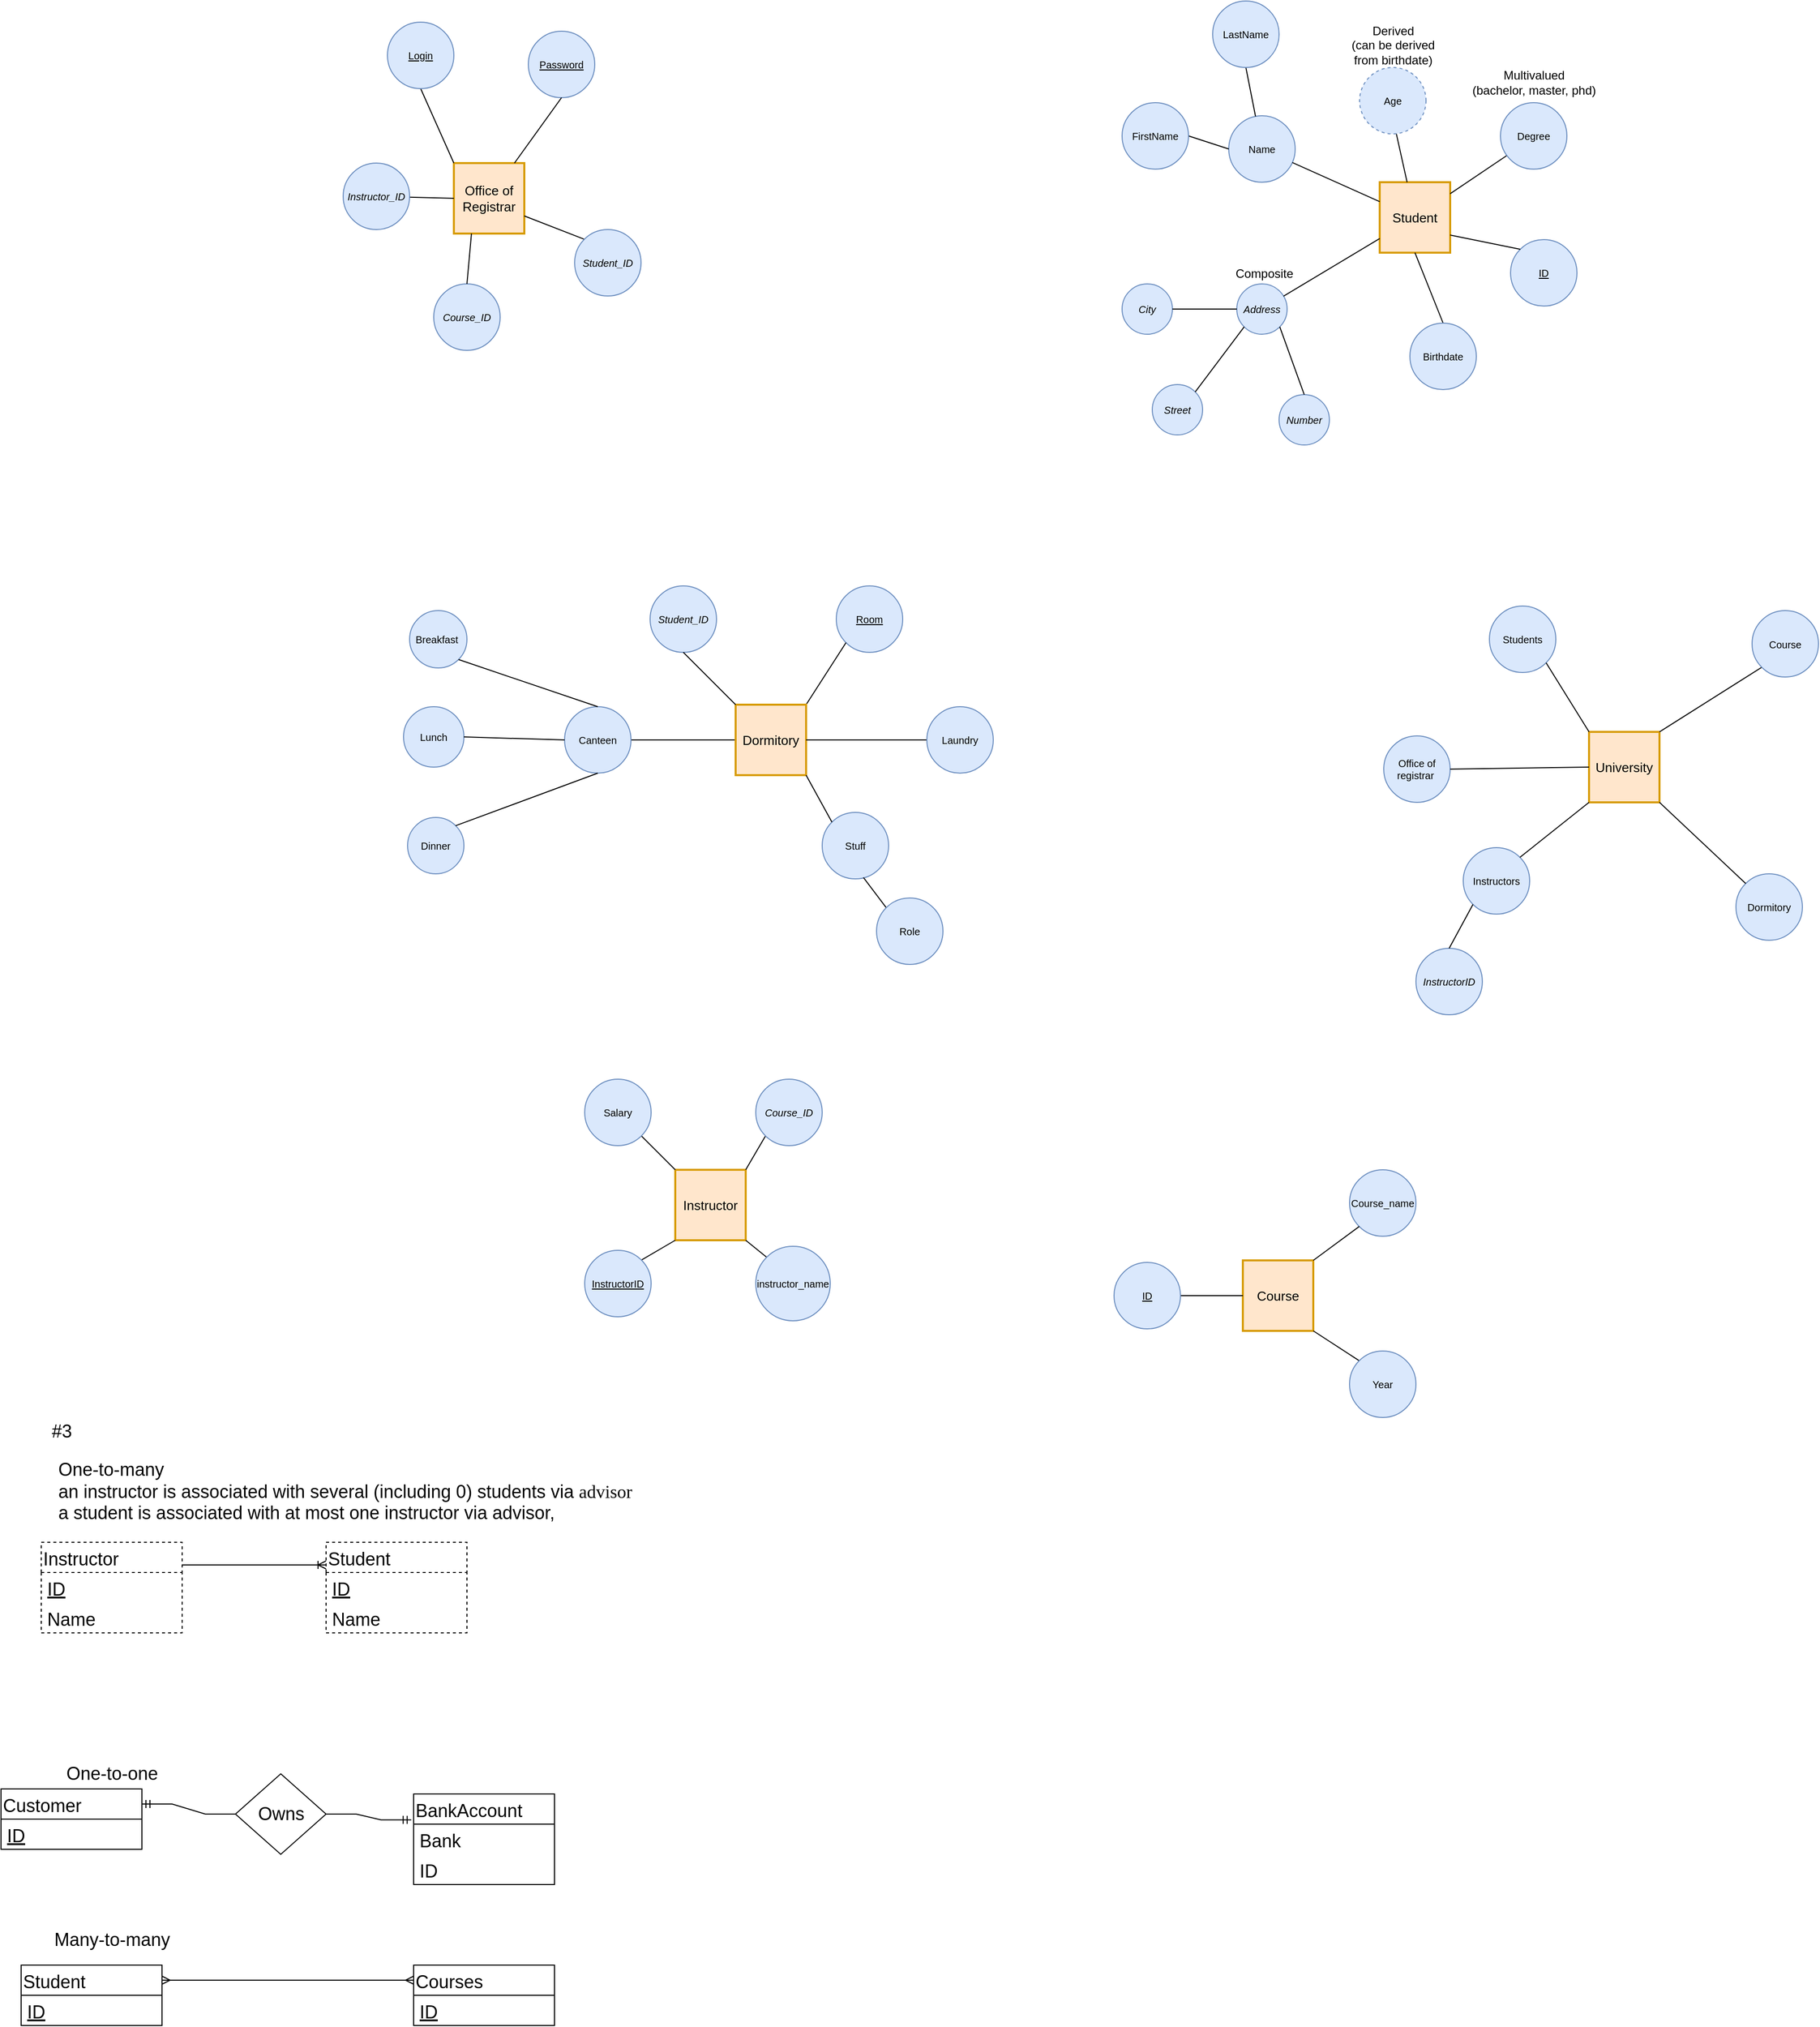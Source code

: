 <mxfile version="15.4.3" type="github" pages="2"><diagram id="fc1f3b67-3c9b-b1b3-7705-706421d27264" name="ERD Habit Tracker app"><mxGraphModel dx="3592" dy="1120" grid="1" gridSize="10" guides="1" tooltips="1" connect="1" arrows="1" fold="1" page="1" pageScale="1" pageWidth="850" pageHeight="1100" math="0" shadow="0"><root><mxCell id="0"/><mxCell id="1" parent="0"/><mxCell id="4cd4486c729dc68b-1" value="Student" style="strokeWidth=2;whiteSpace=wrap;html=1;align=center;fontSize=13;fontFamily=Helvetica;fontColor=#000000;strokeColor=#d79b00;fillColor=#ffe6cc;" parent="1" vertex="1"><mxGeometry x="250" y="209" width="70" height="70" as="geometry"/></mxCell><mxCell id="4a63a70a29bb4ada-2" value="Name" style="ellipse;whiteSpace=wrap;html=1;aspect=fixed;fontSize=10;fillColor=#dae8fc;strokeColor=#6c8ebf;" parent="1" vertex="1"><mxGeometry x="100" y="143" width="66" height="66" as="geometry"/></mxCell><mxCell id="4a63a70a29bb4ada-3" value="&lt;i&gt;Address&lt;/i&gt;" style="ellipse;whiteSpace=wrap;html=1;aspect=fixed;fontSize=10;fillColor=#dae8fc;strokeColor=#6c8ebf;" parent="1" vertex="1"><mxGeometry x="108" y="310" width="50" height="50" as="geometry"/></mxCell><mxCell id="4a63a70a29bb4ada-54" style="edgeStyle=none;rounded=0;html=1;endArrow=none;endFill=0;jettySize=auto;orthogonalLoop=1;fontSize=12;" parent="1" source="4a63a70a29bb4ada-2" target="4cd4486c729dc68b-1" edge="1"><mxGeometry relative="1" as="geometry"/></mxCell><mxCell id="4a63a70a29bb4ada-55" style="edgeStyle=none;rounded=0;html=1;endArrow=none;endFill=0;jettySize=auto;orthogonalLoop=1;fontSize=12;" parent="1" target="4cd4486c729dc68b-1" edge="1"><mxGeometry relative="1" as="geometry"><mxPoint x="266.388" y="160.312" as="sourcePoint"/></mxGeometry></mxCell><mxCell id="4a63a70a29bb4ada-56" style="edgeStyle=none;rounded=0;html=1;endArrow=none;endFill=0;jettySize=auto;orthogonalLoop=1;fontSize=12;" parent="1" source="4a63a70a29bb4ada-3" target="4cd4486c729dc68b-1" edge="1"><mxGeometry relative="1" as="geometry"><mxPoint x="110" y="260" as="sourcePoint"/></mxGeometry></mxCell><mxCell id="4a63a70a29bb4ada-11" style="rounded=0;html=1;startArrow=none;startFill=0;endArrow=none;endFill=0;jettySize=auto;orthogonalLoop=1;fontSize=10;" parent="1" target="4cd4486c729dc68b-1" edge="1"><mxGeometry relative="1" as="geometry"><mxPoint x="380" y="160" as="sourcePoint"/><Array as="points"><mxPoint x="380" y="180"/></Array></mxGeometry></mxCell><mxCell id="-zXp1ifFRLFpTmruQlDb-1" value="&lt;i&gt;Street&lt;/i&gt;" style="ellipse;whiteSpace=wrap;html=1;aspect=fixed;fontSize=10;fillColor=#dae8fc;strokeColor=#6c8ebf;" parent="1" vertex="1"><mxGeometry x="24" y="410" width="50" height="50" as="geometry"/></mxCell><mxCell id="-zXp1ifFRLFpTmruQlDb-3" value="&lt;i&gt;City&lt;/i&gt;" style="ellipse;whiteSpace=wrap;html=1;aspect=fixed;fontSize=10;fillColor=#dae8fc;strokeColor=#6c8ebf;" parent="1" vertex="1"><mxGeometry x="-6" y="310" width="50" height="50" as="geometry"/></mxCell><mxCell id="-zXp1ifFRLFpTmruQlDb-8" value="&lt;i&gt;Number&lt;/i&gt;" style="ellipse;whiteSpace=wrap;html=1;aspect=fixed;fontSize=10;fillColor=#dae8fc;strokeColor=#6c8ebf;" parent="1" vertex="1"><mxGeometry x="150" y="420" width="50" height="50" as="geometry"/></mxCell><mxCell id="-zXp1ifFRLFpTmruQlDb-10" value="Age" style="ellipse;whiteSpace=wrap;html=1;aspect=fixed;fontSize=10;fillColor=#dae8fc;strokeColor=#6c8ebf;dashed=1;" parent="1" vertex="1"><mxGeometry x="230" y="95" width="66" height="66" as="geometry"/></mxCell><mxCell id="-zXp1ifFRLFpTmruQlDb-11" value="Degree" style="ellipse;whiteSpace=wrap;html=1;aspect=fixed;fontSize=10;fillColor=#dae8fc;strokeColor=#6c8ebf;" parent="1" vertex="1"><mxGeometry x="370" y="130" width="66" height="66" as="geometry"/></mxCell><mxCell id="-zXp1ifFRLFpTmruQlDb-16" style="rounded=0;html=1;startArrow=none;startFill=0;endArrow=none;endFill=0;jettySize=auto;orthogonalLoop=1;fontSize=10;entryX=0.5;entryY=1;entryDx=0;entryDy=0;exitX=0.5;exitY=0;exitDx=0;exitDy=0;" parent="1" source="-zXp1ifFRLFpTmruQlDb-14" target="4cd4486c729dc68b-1" edge="1"><mxGeometry relative="1" as="geometry"><mxPoint x="390" y="290" as="sourcePoint"/><mxPoint x="330" y="230.421" as="targetPoint"/><Array as="points"/></mxGeometry></mxCell><mxCell id="-zXp1ifFRLFpTmruQlDb-14" value="Birthdate" style="ellipse;whiteSpace=wrap;html=1;aspect=fixed;fontSize=10;fillColor=#dae8fc;strokeColor=#6c8ebf;" parent="1" vertex="1"><mxGeometry x="280" y="349" width="66" height="66" as="geometry"/></mxCell><mxCell id="-zXp1ifFRLFpTmruQlDb-17" value="Composite" style="text;html=1;resizable=0;autosize=1;align=center;verticalAlign=middle;points=[];fillColor=none;strokeColor=none;rounded=0;" parent="1" vertex="1"><mxGeometry x="100" y="290" width="70" height="20" as="geometry"/></mxCell><mxCell id="-zXp1ifFRLFpTmruQlDb-18" value="Multivalued&lt;br&gt;&lt;div&gt;(bachelor, master, phd)&lt;/div&gt;" style="text;html=1;resizable=0;autosize=1;align=center;verticalAlign=middle;points=[];fillColor=none;strokeColor=none;rounded=0;" parent="1" vertex="1"><mxGeometry x="333" y="95" width="140" height="30" as="geometry"/></mxCell><mxCell id="-zXp1ifFRLFpTmruQlDb-19" value="Derived&lt;br&gt;(can be derived &lt;br&gt;from birthdate)&lt;br&gt;&amp;nbsp;&lt;br&gt;" style="text;html=1;resizable=0;autosize=1;align=center;verticalAlign=middle;points=[];fillColor=none;strokeColor=none;rounded=0;" parent="1" vertex="1"><mxGeometry x="213" y="50" width="100" height="60" as="geometry"/></mxCell><mxCell id="-zXp1ifFRLFpTmruQlDb-22" style="edgeStyle=none;rounded=0;html=1;endArrow=none;endFill=0;jettySize=auto;orthogonalLoop=1;fontSize=12;exitX=1;exitY=0.5;exitDx=0;exitDy=0;entryX=0;entryY=0.5;entryDx=0;entryDy=0;" parent="1" source="-zXp1ifFRLFpTmruQlDb-3" target="4a63a70a29bb4ada-3" edge="1"><mxGeometry relative="1" as="geometry"><mxPoint x="188.538" y="292.576" as="sourcePoint"/><mxPoint x="260" y="266.654" as="targetPoint"/></mxGeometry></mxCell><mxCell id="-zXp1ifFRLFpTmruQlDb-23" style="edgeStyle=none;rounded=0;html=1;endArrow=none;endFill=0;jettySize=auto;orthogonalLoop=1;fontSize=12;exitX=1;exitY=0;exitDx=0;exitDy=0;entryX=0;entryY=1;entryDx=0;entryDy=0;" parent="1" source="-zXp1ifFRLFpTmruQlDb-1" target="4a63a70a29bb4ada-3" edge="1"><mxGeometry relative="1" as="geometry"><mxPoint x="120" y="340" as="sourcePoint"/><mxPoint x="191.462" y="314.078" as="targetPoint"/></mxGeometry></mxCell><mxCell id="-zXp1ifFRLFpTmruQlDb-24" style="edgeStyle=none;rounded=0;html=1;endArrow=none;endFill=0;jettySize=auto;orthogonalLoop=1;fontSize=12;exitX=1;exitY=1;exitDx=0;exitDy=0;entryX=0.5;entryY=0;entryDx=0;entryDy=0;" parent="1" source="4a63a70a29bb4ada-3" target="-zXp1ifFRLFpTmruQlDb-8" edge="1"><mxGeometry relative="1" as="geometry"><mxPoint x="190" y="330" as="sourcePoint"/><mxPoint x="261.462" y="304.078" as="targetPoint"/></mxGeometry></mxCell><mxCell id="-zXp1ifFRLFpTmruQlDb-26" value="&lt;u&gt;ID&lt;/u&gt;" style="ellipse;whiteSpace=wrap;html=1;aspect=fixed;fontSize=10;fillColor=#dae8fc;strokeColor=#6c8ebf;" parent="1" vertex="1"><mxGeometry x="380" y="266" width="66" height="66" as="geometry"/></mxCell><mxCell id="-zXp1ifFRLFpTmruQlDb-27" style="rounded=0;html=1;startArrow=none;startFill=0;endArrow=none;endFill=0;jettySize=auto;orthogonalLoop=1;fontSize=10;entryX=0;entryY=0;entryDx=0;entryDy=0;exitX=1;exitY=0.75;exitDx=0;exitDy=0;" parent="1" source="4cd4486c729dc68b-1" target="-zXp1ifFRLFpTmruQlDb-26" edge="1"><mxGeometry relative="1" as="geometry"><mxPoint x="380" y="280" as="sourcePoint"/><mxPoint x="320" y="340.421" as="targetPoint"/><Array as="points"/></mxGeometry></mxCell><mxCell id="-zXp1ifFRLFpTmruQlDb-28" value="University" style="strokeWidth=2;whiteSpace=wrap;html=1;align=center;fontSize=13;fontFamily=Helvetica;fontColor=#000000;strokeColor=#d79b00;fillColor=#ffe6cc;" parent="1" vertex="1"><mxGeometry x="458" y="755" width="70" height="70" as="geometry"/></mxCell><mxCell id="-zXp1ifFRLFpTmruQlDb-35" style="rounded=0;html=1;startArrow=none;startFill=0;endArrow=none;endFill=0;jettySize=auto;orthogonalLoop=1;fontSize=10;exitX=0;exitY=1;exitDx=0;exitDy=0;entryX=1;entryY=0;entryDx=0;entryDy=0;" parent="1" source="-zXp1ifFRLFpTmruQlDb-36" target="-zXp1ifFRLFpTmruQlDb-28" edge="1"><mxGeometry relative="1" as="geometry"><mxPoint x="603" y="560" as="sourcePoint"/><Array as="points"/><mxPoint x="623" y="620" as="targetPoint"/></mxGeometry></mxCell><mxCell id="-zXp1ifFRLFpTmruQlDb-36" value="Course" style="ellipse;whiteSpace=wrap;html=1;aspect=fixed;fontSize=10;fillColor=#dae8fc;strokeColor=#6c8ebf;" parent="1" vertex="1"><mxGeometry x="620" y="634.5" width="66" height="66" as="geometry"/></mxCell><mxCell id="-zXp1ifFRLFpTmruQlDb-37" value="Students" style="ellipse;whiteSpace=wrap;html=1;aspect=fixed;fontSize=10;fillColor=#dae8fc;strokeColor=#6c8ebf;" parent="1" vertex="1"><mxGeometry x="359" y="630" width="66" height="66" as="geometry"/></mxCell><mxCell id="-zXp1ifFRLFpTmruQlDb-38" style="rounded=0;html=1;startArrow=none;startFill=0;endArrow=none;endFill=0;jettySize=auto;orthogonalLoop=1;fontSize=10;entryX=0;entryY=0;entryDx=0;entryDy=0;exitX=1;exitY=1;exitDx=0;exitDy=0;" parent="1" source="-zXp1ifFRLFpTmruQlDb-37" target="-zXp1ifFRLFpTmruQlDb-28" edge="1"><mxGeometry relative="1" as="geometry"><mxPoint x="660" y="620" as="sourcePoint"/><Array as="points"/><mxPoint x="483" y="580" as="targetPoint"/></mxGeometry></mxCell><mxCell id="-zXp1ifFRLFpTmruQlDb-43" value="Instructors" style="ellipse;whiteSpace=wrap;html=1;aspect=fixed;fontSize=10;fillColor=#dae8fc;strokeColor=#6c8ebf;" parent="1" vertex="1"><mxGeometry x="333" y="870" width="66" height="66" as="geometry"/></mxCell><mxCell id="-zXp1ifFRLFpTmruQlDb-44" style="rounded=0;html=1;startArrow=none;startFill=0;endArrow=none;endFill=0;jettySize=auto;orthogonalLoop=1;fontSize=10;entryX=0;entryY=1;entryDx=0;entryDy=0;exitX=1;exitY=0;exitDx=0;exitDy=0;" parent="1" source="-zXp1ifFRLFpTmruQlDb-43" target="-zXp1ifFRLFpTmruQlDb-28" edge="1"><mxGeometry relative="1" as="geometry"><mxPoint x="410" y="630" as="sourcePoint"/><Array as="points"/><mxPoint x="459.665" y="636.335" as="targetPoint"/></mxGeometry></mxCell><mxCell id="-zXp1ifFRLFpTmruQlDb-47" style="rounded=0;html=1;startArrow=none;startFill=0;endArrow=none;endFill=0;jettySize=auto;orthogonalLoop=1;fontSize=10;entryX=0;entryY=0.5;entryDx=0;entryDy=0;exitX=1;exitY=0.5;exitDx=0;exitDy=0;" parent="1" source="-zXp1ifFRLFpTmruQlDb-50" target="4a63a70a29bb4ada-2" edge="1"><mxGeometry relative="1" as="geometry"><mxPoint x="50" y="130" as="sourcePoint"/><Array as="points"/><mxPoint x="110.655" y="168.679" as="targetPoint"/></mxGeometry></mxCell><mxCell id="-zXp1ifFRLFpTmruQlDb-48" style="rounded=0;html=1;startArrow=none;startFill=0;endArrow=none;endFill=0;jettySize=auto;orthogonalLoop=1;fontSize=10;exitX=0.5;exitY=1;exitDx=0;exitDy=0;" parent="1" source="-zXp1ifFRLFpTmruQlDb-49" target="4a63a70a29bb4ada-2" edge="1"><mxGeometry relative="1" as="geometry"><mxPoint x="140" y="90" as="sourcePoint"/><Array as="points"/><mxPoint x="210.655" y="138.679" as="targetPoint"/></mxGeometry></mxCell><mxCell id="-zXp1ifFRLFpTmruQlDb-49" value="LastName" style="ellipse;whiteSpace=wrap;html=1;aspect=fixed;fontSize=10;fillColor=#dae8fc;strokeColor=#6c8ebf;" parent="1" vertex="1"><mxGeometry x="84" y="29" width="66" height="66" as="geometry"/></mxCell><mxCell id="-zXp1ifFRLFpTmruQlDb-50" value="FirstName" style="ellipse;whiteSpace=wrap;html=1;aspect=fixed;fontSize=10;fillColor=#dae8fc;strokeColor=#6c8ebf;" parent="1" vertex="1"><mxGeometry x="-6" y="130" width="66" height="66" as="geometry"/></mxCell><mxCell id="-zXp1ifFRLFpTmruQlDb-53" style="edgeStyle=none;rounded=0;orthogonalLoop=1;jettySize=auto;html=1;exitX=0;exitY=1;exitDx=0;exitDy=0;" parent="1" edge="1"><mxGeometry relative="1" as="geometry"><mxPoint x="589.665" y="836.335" as="sourcePoint"/><mxPoint x="589.665" y="836.335" as="targetPoint"/></mxGeometry></mxCell><mxCell id="-zXp1ifFRLFpTmruQlDb-54" value="Course" style="strokeWidth=2;whiteSpace=wrap;html=1;align=center;fontSize=13;fontFamily=Helvetica;fontColor=#000000;strokeColor=#d79b00;fillColor=#ffe6cc;" parent="1" vertex="1"><mxGeometry x="114" y="1280" width="70" height="70" as="geometry"/></mxCell><mxCell id="-zXp1ifFRLFpTmruQlDb-55" style="edgeStyle=none;rounded=0;html=1;endArrow=none;endFill=0;jettySize=auto;orthogonalLoop=1;fontSize=12;entryX=0;entryY=0.5;entryDx=0;entryDy=0;" parent="1" source="-zXp1ifFRLFpTmruQlDb-56" target="-zXp1ifFRLFpTmruQlDb-54" edge="1"><mxGeometry relative="1" as="geometry"><mxPoint x="110.388" y="922.982" as="sourcePoint"/><mxPoint x="124" y="972.67" as="targetPoint"/><Array as="points"/></mxGeometry></mxCell><mxCell id="-zXp1ifFRLFpTmruQlDb-56" value="&lt;u&gt;ID&lt;/u&gt;" style="ellipse;whiteSpace=wrap;html=1;aspect=fixed;fontSize=10;fillColor=#dae8fc;strokeColor=#6c8ebf;" parent="1" vertex="1"><mxGeometry x="-14" y="1282" width="66" height="66" as="geometry"/></mxCell><mxCell id="-zXp1ifFRLFpTmruQlDb-58" value="Course_name" style="ellipse;whiteSpace=wrap;html=1;aspect=fixed;fontSize=10;fillColor=#dae8fc;strokeColor=#6c8ebf;" parent="1" vertex="1"><mxGeometry x="220" y="1190" width="66" height="66" as="geometry"/></mxCell><mxCell id="-zXp1ifFRLFpTmruQlDb-59" style="rounded=0;html=1;startArrow=none;startFill=0;endArrow=none;endFill=0;jettySize=auto;orthogonalLoop=1;fontSize=10;entryX=1;entryY=0;entryDx=0;entryDy=0;exitX=0;exitY=1;exitDx=0;exitDy=0;" parent="1" source="-zXp1ifFRLFpTmruQlDb-58" target="-zXp1ifFRLFpTmruQlDb-54" edge="1"><mxGeometry relative="1" as="geometry"><mxPoint x="183.665" y="936.005" as="sourcePoint"/><Array as="points"/><mxPoint x="38" y="936.67" as="targetPoint"/></mxGeometry></mxCell><mxCell id="-zXp1ifFRLFpTmruQlDb-72" style="edgeStyle=none;rounded=0;html=1;endArrow=none;endFill=0;jettySize=auto;orthogonalLoop=1;fontSize=12;entryX=0;entryY=0.5;entryDx=0;entryDy=0;exitX=1;exitY=0.5;exitDx=0;exitDy=0;" parent="1" source="-zXp1ifFRLFpTmruQlDb-76" target="-zXp1ifFRLFpTmruQlDb-75" edge="1"><mxGeometry relative="1" as="geometry"><mxPoint x="-200" y="760" as="sourcePoint"/><mxPoint x="-154" y="767" as="targetPoint"/><Array as="points"/></mxGeometry></mxCell><mxCell id="-zXp1ifFRLFpTmruQlDb-73" value="&lt;u&gt;Room&lt;/u&gt;" style="ellipse;whiteSpace=wrap;html=1;aspect=fixed;fontSize=10;fillColor=#dae8fc;strokeColor=#6c8ebf;" parent="1" vertex="1"><mxGeometry x="-290" y="610" width="66" height="66" as="geometry"/></mxCell><mxCell id="-zXp1ifFRLFpTmruQlDb-74" style="rounded=0;html=1;startArrow=none;startFill=0;endArrow=none;endFill=0;jettySize=auto;orthogonalLoop=1;fontSize=10;entryX=1;entryY=0;entryDx=0;entryDy=0;exitX=0;exitY=1;exitDx=0;exitDy=0;" parent="1" source="-zXp1ifFRLFpTmruQlDb-73" target="-zXp1ifFRLFpTmruQlDb-75" edge="1"><mxGeometry relative="1" as="geometry"><mxPoint x="-214" y="633" as="sourcePoint"/><Array as="points"/><mxPoint x="-84" y="732" as="targetPoint"/></mxGeometry></mxCell><mxCell id="-zXp1ifFRLFpTmruQlDb-75" value="Dormitory" style="strokeWidth=2;whiteSpace=wrap;html=1;align=center;fontSize=13;fontFamily=Helvetica;fontColor=#000000;strokeColor=#d79b00;fillColor=#ffe6cc;" parent="1" vertex="1"><mxGeometry x="-390" y="728" width="70" height="70" as="geometry"/></mxCell><mxCell id="-zXp1ifFRLFpTmruQlDb-76" value="Canteen" style="ellipse;whiteSpace=wrap;html=1;aspect=fixed;fontSize=10;fillColor=#dae8fc;strokeColor=#6c8ebf;" parent="1" vertex="1"><mxGeometry x="-560" y="730" width="66" height="66" as="geometry"/></mxCell><mxCell id="-zXp1ifFRLFpTmruQlDb-77" value="Breakfast&amp;nbsp;" style="ellipse;whiteSpace=wrap;html=1;aspect=fixed;fontSize=10;fillColor=#dae8fc;strokeColor=#6c8ebf;" parent="1" vertex="1"><mxGeometry x="-714" y="634.5" width="57" height="57" as="geometry"/></mxCell><mxCell id="-zXp1ifFRLFpTmruQlDb-78" value="Lunch" style="ellipse;whiteSpace=wrap;html=1;aspect=fixed;fontSize=10;fillColor=#dae8fc;strokeColor=#6c8ebf;" parent="1" vertex="1"><mxGeometry x="-720" y="730" width="60" height="60" as="geometry"/></mxCell><mxCell id="-zXp1ifFRLFpTmruQlDb-79" value="Dinner" style="ellipse;whiteSpace=wrap;html=1;aspect=fixed;fontSize=10;fillColor=#dae8fc;strokeColor=#6c8ebf;" parent="1" vertex="1"><mxGeometry x="-716" y="840" width="56" height="56" as="geometry"/></mxCell><mxCell id="-zXp1ifFRLFpTmruQlDb-80" style="edgeStyle=none;rounded=0;html=1;endArrow=none;endFill=0;jettySize=auto;orthogonalLoop=1;fontSize=12;entryX=0.5;entryY=0;entryDx=0;entryDy=0;exitX=1;exitY=1;exitDx=0;exitDy=0;" parent="1" source="-zXp1ifFRLFpTmruQlDb-77" target="-zXp1ifFRLFpTmruQlDb-76" edge="1"><mxGeometry relative="1" as="geometry"><mxPoint x="-240" y="700" as="sourcePoint"/><mxPoint x="-186.0" y="700" as="targetPoint"/><Array as="points"/></mxGeometry></mxCell><mxCell id="-zXp1ifFRLFpTmruQlDb-81" style="edgeStyle=none;rounded=0;html=1;endArrow=none;endFill=0;jettySize=auto;orthogonalLoop=1;fontSize=12;entryX=0;entryY=0.5;entryDx=0;entryDy=0;exitX=1;exitY=0.5;exitDx=0;exitDy=0;" parent="1" source="-zXp1ifFRLFpTmruQlDb-78" target="-zXp1ifFRLFpTmruQlDb-76" edge="1"><mxGeometry relative="1" as="geometry"><mxPoint x="-290" y="740" as="sourcePoint"/><mxPoint x="-236.0" y="740" as="targetPoint"/><Array as="points"/></mxGeometry></mxCell><mxCell id="-zXp1ifFRLFpTmruQlDb-82" style="edgeStyle=none;rounded=0;html=1;endArrow=none;endFill=0;jettySize=auto;orthogonalLoop=1;fontSize=12;entryX=1;entryY=0;entryDx=0;entryDy=0;exitX=0.5;exitY=1;exitDx=0;exitDy=0;" parent="1" source="-zXp1ifFRLFpTmruQlDb-76" target="-zXp1ifFRLFpTmruQlDb-79" edge="1"><mxGeometry relative="1" as="geometry"><mxPoint x="-240" y="800" as="sourcePoint"/><mxPoint x="-186.0" y="800" as="targetPoint"/><Array as="points"/></mxGeometry></mxCell><mxCell id="-zXp1ifFRLFpTmruQlDb-83" value="Stuff" style="ellipse;whiteSpace=wrap;html=1;aspect=fixed;fontSize=10;fillColor=#dae8fc;strokeColor=#6c8ebf;" parent="1" vertex="1"><mxGeometry x="-304" y="835" width="66" height="66" as="geometry"/></mxCell><mxCell id="-zXp1ifFRLFpTmruQlDb-84" style="rounded=0;html=1;startArrow=none;startFill=0;endArrow=none;endFill=0;jettySize=auto;orthogonalLoop=1;fontSize=10;entryX=0;entryY=0;entryDx=0;entryDy=0;exitX=1;exitY=1;exitDx=0;exitDy=0;" parent="1" source="-zXp1ifFRLFpTmruQlDb-75" target="-zXp1ifFRLFpTmruQlDb-83" edge="1"><mxGeometry relative="1" as="geometry"><mxPoint x="-60" y="800" as="sourcePoint"/><Array as="points"/><mxPoint x="-83.665" y="829.665" as="targetPoint"/></mxGeometry></mxCell><mxCell id="-zXp1ifFRLFpTmruQlDb-85" style="rounded=0;html=1;startArrow=none;startFill=0;endArrow=none;endFill=0;jettySize=auto;orthogonalLoop=1;fontSize=10;entryX=1;entryY=1;entryDx=0;entryDy=0;exitX=0;exitY=0;exitDx=0;exitDy=0;" parent="1" source="-zXp1ifFRLFpTmruQlDb-88" target="-zXp1ifFRLFpTmruQlDb-54" edge="1"><mxGeometry relative="1" as="geometry"><mxPoint x="224" y="1039.67" as="sourcePoint"/><Array as="points"/><mxPoint x="200.335" y="1069.335" as="targetPoint"/></mxGeometry></mxCell><mxCell id="-zXp1ifFRLFpTmruQlDb-88" value="Year" style="ellipse;whiteSpace=wrap;html=1;aspect=fixed;fontSize=10;fillColor=#dae8fc;strokeColor=#6c8ebf;" parent="1" vertex="1"><mxGeometry x="220" y="1370" width="66" height="66" as="geometry"/></mxCell><mxCell id="-zXp1ifFRLFpTmruQlDb-89" value="Instructor" style="strokeWidth=2;whiteSpace=wrap;html=1;align=center;fontSize=13;fontFamily=Helvetica;fontColor=#000000;strokeColor=#d79b00;fillColor=#ffe6cc;" parent="1" vertex="1"><mxGeometry x="-450" y="1190" width="70" height="70" as="geometry"/></mxCell><mxCell id="-zXp1ifFRLFpTmruQlDb-90" style="edgeStyle=none;rounded=0;html=1;endArrow=none;endFill=0;jettySize=auto;orthogonalLoop=1;fontSize=12;entryX=0;entryY=0;entryDx=0;entryDy=0;" parent="1" source="-zXp1ifFRLFpTmruQlDb-104" target="-zXp1ifFRLFpTmruQlDb-89" edge="1"><mxGeometry relative="1" as="geometry"><mxPoint x="-488.013" y="1226.058" as="sourcePoint"/><mxPoint x="-420" y="1191" as="targetPoint"/><Array as="points"/></mxGeometry></mxCell><mxCell id="-zXp1ifFRLFpTmruQlDb-91" style="rounded=0;html=1;startArrow=none;startFill=0;endArrow=none;endFill=0;jettySize=auto;orthogonalLoop=1;fontSize=10;entryX=1;entryY=0;entryDx=0;entryDy=0;exitX=0;exitY=1;exitDx=0;exitDy=0;" parent="1" source="-zXp1ifFRLFpTmruQlDb-105" target="-zXp1ifFRLFpTmruQlDb-89" edge="1"><mxGeometry relative="1" as="geometry"><mxPoint x="-360.335" y="1154.335" as="sourcePoint"/><Array as="points"/><mxPoint x="-506" y="1155" as="targetPoint"/></mxGeometry></mxCell><mxCell id="-zXp1ifFRLFpTmruQlDb-92" style="rounded=0;html=1;startArrow=none;startFill=0;endArrow=none;endFill=0;jettySize=auto;orthogonalLoop=1;fontSize=10;exitX=0;exitY=0;exitDx=0;exitDy=0;entryX=1;entryY=1;entryDx=0;entryDy=0;" parent="1" source="-zXp1ifFRLFpTmruQlDb-95" target="-zXp1ifFRLFpTmruQlDb-89" edge="1"><mxGeometry relative="1" as="geometry"><mxPoint x="-320" y="1258" as="sourcePoint"/><Array as="points"/><mxPoint x="-380" y="1270" as="targetPoint"/></mxGeometry></mxCell><mxCell id="-zXp1ifFRLFpTmruQlDb-93" style="rounded=0;html=1;startArrow=none;startFill=0;endArrow=none;endFill=0;jettySize=auto;orthogonalLoop=1;fontSize=10;entryX=1;entryY=0;entryDx=0;entryDy=0;exitX=0;exitY=1;exitDx=0;exitDy=0;" parent="1" source="-zXp1ifFRLFpTmruQlDb-89" target="-zXp1ifFRLFpTmruQlDb-94" edge="1"><mxGeometry relative="1" as="geometry"><mxPoint x="-415" y="1258" as="sourcePoint"/><Array as="points"/><mxPoint x="-415" y="1318" as="targetPoint"/></mxGeometry></mxCell><mxCell id="-zXp1ifFRLFpTmruQlDb-94" value="&lt;u&gt;InstructorID&lt;/u&gt;" style="ellipse;whiteSpace=wrap;html=1;aspect=fixed;fontSize=10;fillColor=#dae8fc;strokeColor=#6c8ebf;" parent="1" vertex="1"><mxGeometry x="-540" y="1270" width="66" height="66" as="geometry"/></mxCell><mxCell id="-zXp1ifFRLFpTmruQlDb-95" value="instructor_name" style="ellipse;whiteSpace=wrap;html=1;aspect=fixed;fontSize=10;fillColor=#dae8fc;strokeColor=#6c8ebf;" parent="1" vertex="1"><mxGeometry x="-370" y="1266" width="74" height="74" as="geometry"/></mxCell><mxCell id="-zXp1ifFRLFpTmruQlDb-96" value="Dormitory" style="ellipse;whiteSpace=wrap;html=1;aspect=fixed;fontSize=10;fillColor=#dae8fc;strokeColor=#6c8ebf;" parent="1" vertex="1"><mxGeometry x="604" y="896" width="66" height="66" as="geometry"/></mxCell><mxCell id="-zXp1ifFRLFpTmruQlDb-97" style="rounded=0;html=1;startArrow=none;startFill=0;endArrow=none;endFill=0;jettySize=auto;orthogonalLoop=1;fontSize=10;exitX=1;exitY=1;exitDx=0;exitDy=0;entryX=0;entryY=0;entryDx=0;entryDy=0;" parent="1" source="-zXp1ifFRLFpTmruQlDb-28" target="-zXp1ifFRLFpTmruQlDb-96" edge="1"><mxGeometry relative="1" as="geometry"><mxPoint x="570" y="780" as="sourcePoint"/><Array as="points"/><mxPoint x="520.335" y="812.665" as="targetPoint"/></mxGeometry></mxCell><mxCell id="-zXp1ifFRLFpTmruQlDb-102" value="&lt;i&gt;InstructorID&lt;/i&gt;" style="ellipse;whiteSpace=wrap;html=1;aspect=fixed;fontSize=10;fillColor=#dae8fc;strokeColor=#6c8ebf;" parent="1" vertex="1"><mxGeometry x="286" y="970" width="66" height="66" as="geometry"/></mxCell><mxCell id="-zXp1ifFRLFpTmruQlDb-103" style="rounded=0;html=1;startArrow=none;startFill=0;endArrow=none;endFill=0;jettySize=auto;orthogonalLoop=1;fontSize=10;entryX=0.5;entryY=0;entryDx=0;entryDy=0;exitX=0;exitY=1;exitDx=0;exitDy=0;" parent="1" source="-zXp1ifFRLFpTmruQlDb-43" target="-zXp1ifFRLFpTmruQlDb-102" edge="1"><mxGeometry relative="1" as="geometry"><mxPoint x="420" y="890" as="sourcePoint"/><Array as="points"/><mxPoint x="463.665" y="849.335" as="targetPoint"/></mxGeometry></mxCell><mxCell id="-zXp1ifFRLFpTmruQlDb-104" value="Salary" style="ellipse;whiteSpace=wrap;html=1;aspect=fixed;fontSize=10;fillColor=#dae8fc;strokeColor=#6c8ebf;" parent="1" vertex="1"><mxGeometry x="-540" y="1100" width="66" height="66" as="geometry"/></mxCell><mxCell id="-zXp1ifFRLFpTmruQlDb-105" value="&lt;i&gt;Course_ID&lt;/i&gt;" style="ellipse;whiteSpace=wrap;html=1;aspect=fixed;fontSize=10;fillColor=#dae8fc;strokeColor=#6c8ebf;" parent="1" vertex="1"><mxGeometry x="-370" y="1100" width="66" height="66" as="geometry"/></mxCell><mxCell id="-zXp1ifFRLFpTmruQlDb-106" value="Office of registrar&amp;nbsp;" style="ellipse;whiteSpace=wrap;html=1;aspect=fixed;fontSize=10;fillColor=#dae8fc;strokeColor=#6c8ebf;" parent="1" vertex="1"><mxGeometry x="254" y="759" width="66" height="66" as="geometry"/></mxCell><mxCell id="-zXp1ifFRLFpTmruQlDb-107" style="rounded=0;html=1;startArrow=none;startFill=0;endArrow=none;endFill=0;jettySize=auto;orthogonalLoop=1;fontSize=10;entryX=0;entryY=0.5;entryDx=0;entryDy=0;exitX=1;exitY=0.5;exitDx=0;exitDy=0;" parent="1" source="-zXp1ifFRLFpTmruQlDb-106" target="-zXp1ifFRLFpTmruQlDb-28" edge="1"><mxGeometry relative="1" as="geometry"><mxPoint x="390" y="730" as="sourcePoint"/><Array as="points"/><mxPoint x="433.665" y="772.665" as="targetPoint"/></mxGeometry></mxCell><mxCell id="-zXp1ifFRLFpTmruQlDb-108" value="Office of Registrar" style="strokeWidth=2;whiteSpace=wrap;html=1;align=center;fontSize=13;fontFamily=Helvetica;fontColor=#000000;strokeColor=#d79b00;fillColor=#ffe6cc;" parent="1" vertex="1"><mxGeometry x="-670" y="190" width="70" height="70" as="geometry"/></mxCell><mxCell id="-zXp1ifFRLFpTmruQlDb-109" style="edgeStyle=none;rounded=0;html=1;endArrow=none;endFill=0;jettySize=auto;orthogonalLoop=1;fontSize=12;entryX=0;entryY=0.5;entryDx=0;entryDy=0;" parent="1" source="-zXp1ifFRLFpTmruQlDb-114" target="-zXp1ifFRLFpTmruQlDb-108" edge="1"><mxGeometry relative="1" as="geometry"><mxPoint x="-708.013" y="226.058" as="sourcePoint"/><mxPoint x="-640" y="191" as="targetPoint"/><Array as="points"/></mxGeometry></mxCell><mxCell id="-zXp1ifFRLFpTmruQlDb-110" style="rounded=0;html=1;startArrow=none;startFill=0;endArrow=none;endFill=0;jettySize=auto;orthogonalLoop=1;fontSize=10;entryX=1;entryY=0.75;entryDx=0;entryDy=0;exitX=0;exitY=0;exitDx=0;exitDy=0;" parent="1" source="-zXp1ifFRLFpTmruQlDb-113" target="-zXp1ifFRLFpTmruQlDb-108" edge="1"><mxGeometry relative="1" as="geometry"><mxPoint x="-570.335" y="144.665" as="sourcePoint"/><Array as="points"/><mxPoint x="-726" y="155" as="targetPoint"/></mxGeometry></mxCell><mxCell id="-zXp1ifFRLFpTmruQlDb-113" value="&lt;i&gt;Student_ID&lt;/i&gt;" style="ellipse;whiteSpace=wrap;html=1;aspect=fixed;fontSize=10;fillColor=#dae8fc;strokeColor=#6c8ebf;" parent="1" vertex="1"><mxGeometry x="-550" y="256" width="66" height="66" as="geometry"/></mxCell><mxCell id="-zXp1ifFRLFpTmruQlDb-114" value="&lt;i&gt;Instructor_ID&lt;/i&gt;" style="ellipse;whiteSpace=wrap;html=1;aspect=fixed;fontSize=10;fillColor=#dae8fc;strokeColor=#6c8ebf;" parent="1" vertex="1"><mxGeometry x="-780" y="190" width="66" height="66" as="geometry"/></mxCell><mxCell id="-zXp1ifFRLFpTmruQlDb-115" value="&lt;i&gt;Course_ID&lt;/i&gt;" style="ellipse;whiteSpace=wrap;html=1;aspect=fixed;fontSize=10;fillColor=#dae8fc;strokeColor=#6c8ebf;" parent="1" vertex="1"><mxGeometry x="-690" y="310" width="66" height="66" as="geometry"/></mxCell><mxCell id="-zXp1ifFRLFpTmruQlDb-116" style="rounded=0;html=1;startArrow=none;startFill=0;endArrow=none;endFill=0;jettySize=auto;orthogonalLoop=1;fontSize=10;entryX=0.25;entryY=1;entryDx=0;entryDy=0;exitX=0.5;exitY=0;exitDx=0;exitDy=0;" parent="1" source="-zXp1ifFRLFpTmruQlDb-115" target="-zXp1ifFRLFpTmruQlDb-108" edge="1"><mxGeometry relative="1" as="geometry"><mxPoint x="-620" y="290" as="sourcePoint"/><Array as="points"/><mxPoint x="-669.665" y="254.835" as="targetPoint"/></mxGeometry></mxCell><mxCell id="-zXp1ifFRLFpTmruQlDb-117" style="rounded=0;html=1;startArrow=none;startFill=0;endArrow=none;endFill=0;jettySize=auto;orthogonalLoop=1;fontSize=10;exitX=0;exitY=0;exitDx=0;exitDy=0;entryX=0.5;entryY=1;entryDx=0;entryDy=0;" parent="1" source="-zXp1ifFRLFpTmruQlDb-108" target="-zXp1ifFRLFpTmruQlDb-118" edge="1"><mxGeometry relative="1" as="geometry"><mxPoint x="-690" y="110" as="sourcePoint"/><Array as="points"/><mxPoint x="-690" y="120" as="targetPoint"/></mxGeometry></mxCell><mxCell id="-zXp1ifFRLFpTmruQlDb-118" value="&lt;u&gt;Login&lt;/u&gt;" style="ellipse;whiteSpace=wrap;html=1;aspect=fixed;fontSize=10;fillColor=#dae8fc;strokeColor=#6c8ebf;" parent="1" vertex="1"><mxGeometry x="-736" y="50" width="66" height="66" as="geometry"/></mxCell><mxCell id="-zXp1ifFRLFpTmruQlDb-120" value="&lt;font style=&quot;font-size: 18px&quot;&gt;One-to-many&lt;br&gt;an instructor is associated with several (including 0) students via&amp;nbsp;&lt;span style=&quot;font-family: &amp;#34;helvetica,italic&amp;#34;&quot;&gt;advisor&lt;span style=&quot;background-color: rgb(248 , 249 , 250)&quot;&gt;&lt;br&gt;&lt;/span&gt;&lt;/span&gt;&lt;span style=&quot;background-color: rgb(255 , 255 , 255)&quot;&gt;a student is associated with at most one instructor via advisor,&lt;/span&gt;&lt;span style=&quot;font-family: &amp;#34;helvetica,italic&amp;#34;&quot;&gt;&lt;br&gt;&lt;/span&gt;&lt;/font&gt;" style="text;html=1;align=left;verticalAlign=middle;resizable=0;points=[];autosize=1;strokeColor=none;fillColor=none;" parent="1" vertex="1"><mxGeometry x="-1065" y="1485" width="590" height="50" as="geometry"/></mxCell><mxCell id="-zXp1ifFRLFpTmruQlDb-121" value="Instructor" style="swimlane;fontStyle=0;childLayout=stackLayout;horizontal=1;startSize=30;horizontalStack=0;resizeParent=1;resizeParentMax=0;resizeLast=0;collapsible=1;marginBottom=0;dashed=1;fontSize=18;fontColor=#000000;align=left;" parent="1" vertex="1"><mxGeometry x="-1080" y="1560" width="140" height="90" as="geometry"/></mxCell><mxCell id="-zXp1ifFRLFpTmruQlDb-122" value="ID" style="text;strokeColor=none;fillColor=none;align=left;verticalAlign=middle;spacingLeft=4;spacingRight=4;overflow=hidden;points=[[0,0.5],[1,0.5]];portConstraint=eastwest;rotatable=0;dashed=1;fontSize=18;fontColor=#000000;fontStyle=4" parent="-zXp1ifFRLFpTmruQlDb-121" vertex="1"><mxGeometry y="30" width="140" height="30" as="geometry"/></mxCell><mxCell id="-zXp1ifFRLFpTmruQlDb-123" value="Name" style="text;strokeColor=none;fillColor=none;align=left;verticalAlign=middle;spacingLeft=4;spacingRight=4;overflow=hidden;points=[[0,0.5],[1,0.5]];portConstraint=eastwest;rotatable=0;dashed=1;fontSize=18;fontColor=#000000;" parent="-zXp1ifFRLFpTmruQlDb-121" vertex="1"><mxGeometry y="60" width="140" height="30" as="geometry"/></mxCell><mxCell id="-zXp1ifFRLFpTmruQlDb-125" value="Student" style="swimlane;fontStyle=0;childLayout=stackLayout;horizontal=1;startSize=30;horizontalStack=0;resizeParent=1;resizeParentMax=0;resizeLast=0;collapsible=1;marginBottom=0;dashed=1;fontSize=18;fontColor=#000000;align=left;" parent="1" vertex="1"><mxGeometry x="-797" y="1560" width="140" height="90" as="geometry"/></mxCell><mxCell id="-zXp1ifFRLFpTmruQlDb-126" value="ID" style="text;strokeColor=none;fillColor=none;align=left;verticalAlign=middle;spacingLeft=4;spacingRight=4;overflow=hidden;points=[[0,0.5],[1,0.5]];portConstraint=eastwest;rotatable=0;dashed=1;fontSize=18;fontColor=#000000;fontStyle=4" parent="-zXp1ifFRLFpTmruQlDb-125" vertex="1"><mxGeometry y="30" width="140" height="30" as="geometry"/></mxCell><mxCell id="-zXp1ifFRLFpTmruQlDb-127" value="Name" style="text;strokeColor=none;fillColor=none;align=left;verticalAlign=middle;spacingLeft=4;spacingRight=4;overflow=hidden;points=[[0,0.5],[1,0.5]];portConstraint=eastwest;rotatable=0;dashed=1;fontSize=18;fontColor=#000000;" parent="-zXp1ifFRLFpTmruQlDb-125" vertex="1"><mxGeometry y="60" width="140" height="30" as="geometry"/></mxCell><mxCell id="-zXp1ifFRLFpTmruQlDb-135" value="One-to-one&lt;br&gt;" style="text;html=1;align=center;verticalAlign=middle;resizable=0;points=[];autosize=1;strokeColor=none;fillColor=none;fontSize=18;fontColor=#000000;" parent="1" vertex="1"><mxGeometry x="-1065" y="1775" width="110" height="30" as="geometry"/></mxCell><mxCell id="-zXp1ifFRLFpTmruQlDb-137" value="" style="edgeStyle=entityRelationEdgeStyle;fontSize=12;html=1;endArrow=ERoneToMany;rounded=0;fontColor=#000000;exitX=1;exitY=0.25;exitDx=0;exitDy=0;entryX=0;entryY=0.25;entryDx=0;entryDy=0;" parent="1" source="-zXp1ifFRLFpTmruQlDb-121" target="-zXp1ifFRLFpTmruQlDb-125" edge="1"><mxGeometry width="100" height="100" relative="1" as="geometry"><mxPoint x="-790" y="1720" as="sourcePoint"/><mxPoint x="-690" y="1620" as="targetPoint"/></mxGeometry></mxCell><mxCell id="-zXp1ifFRLFpTmruQlDb-138" value="" style="edgeStyle=entityRelationEdgeStyle;fontSize=12;html=1;endArrow=ERmandOne;startArrow=none;rounded=0;fontColor=#000000;exitX=1;exitY=0.5;exitDx=0;exitDy=0;entryX=-0.017;entryY=-0.143;entryDx=0;entryDy=0;entryPerimeter=0;" parent="1" source="-zXp1ifFRLFpTmruQlDb-147" target="-zXp1ifFRLFpTmruQlDb-145" edge="1"><mxGeometry width="100" height="100" relative="1" as="geometry"><mxPoint x="-955" y="1930" as="sourcePoint"/><mxPoint x="-760" y="1825" as="targetPoint"/></mxGeometry></mxCell><mxCell id="-zXp1ifFRLFpTmruQlDb-139" value="Customer" style="swimlane;fontStyle=0;childLayout=stackLayout;horizontal=1;startSize=30;horizontalStack=0;resizeParent=1;resizeParentMax=0;resizeLast=0;collapsible=1;marginBottom=0;fontSize=18;fontColor=#000000;align=left;" parent="1" vertex="1"><mxGeometry x="-1120" y="1805" width="140" height="60" as="geometry"/></mxCell><mxCell id="-zXp1ifFRLFpTmruQlDb-140" value="ID" style="text;strokeColor=none;fillColor=none;align=left;verticalAlign=middle;spacingLeft=4;spacingRight=4;overflow=hidden;points=[[0,0.5],[1,0.5]];portConstraint=eastwest;rotatable=0;fontSize=18;fontColor=#000000;fontStyle=4" parent="-zXp1ifFRLFpTmruQlDb-139" vertex="1"><mxGeometry y="30" width="140" height="30" as="geometry"/></mxCell><mxCell id="-zXp1ifFRLFpTmruQlDb-143" value="BankAccount" style="swimlane;fontStyle=0;childLayout=stackLayout;horizontal=1;startSize=30;horizontalStack=0;resizeParent=1;resizeParentMax=0;resizeLast=0;collapsible=1;marginBottom=0;fontSize=18;fontColor=#000000;align=left;" parent="1" vertex="1"><mxGeometry x="-710" y="1810" width="140" height="90" as="geometry"/></mxCell><mxCell id="-zXp1ifFRLFpTmruQlDb-145" value="Bank" style="text;strokeColor=none;fillColor=none;align=left;verticalAlign=middle;spacingLeft=4;spacingRight=4;overflow=hidden;points=[[0,0.5],[1,0.5]];portConstraint=eastwest;rotatable=0;fontSize=18;fontColor=#000000;" parent="-zXp1ifFRLFpTmruQlDb-143" vertex="1"><mxGeometry y="30" width="140" height="30" as="geometry"/></mxCell><mxCell id="-zXp1ifFRLFpTmruQlDb-146" value="ID" style="text;strokeColor=none;fillColor=none;align=left;verticalAlign=middle;spacingLeft=4;spacingRight=4;overflow=hidden;points=[[0,0.5],[1,0.5]];portConstraint=eastwest;rotatable=0;fontSize=18;fontColor=#000000;" parent="-zXp1ifFRLFpTmruQlDb-143" vertex="1"><mxGeometry y="60" width="140" height="30" as="geometry"/></mxCell><mxCell id="-zXp1ifFRLFpTmruQlDb-148" value="Owns" style="text;html=1;align=center;verticalAlign=middle;resizable=0;points=[];autosize=1;strokeColor=none;fillColor=none;fontSize=18;fontColor=#000000;" parent="1" vertex="1"><mxGeometry x="-870" y="1815" width="60" height="30" as="geometry"/></mxCell><mxCell id="-zXp1ifFRLFpTmruQlDb-149" value="Many-to-many" style="text;html=1;align=center;verticalAlign=middle;resizable=0;points=[];autosize=1;strokeColor=none;fillColor=none;fontSize=18;fontColor=#000000;" parent="1" vertex="1"><mxGeometry x="-1075" y="1940" width="130" height="30" as="geometry"/></mxCell><mxCell id="-zXp1ifFRLFpTmruQlDb-147" value="" style="rhombus;whiteSpace=wrap;html=1;fontSize=18;fontColor=#000000;align=left;" parent="1" vertex="1"><mxGeometry x="-887" y="1790" width="90" height="80" as="geometry"/></mxCell><mxCell id="-zXp1ifFRLFpTmruQlDb-150" value="" style="edgeStyle=entityRelationEdgeStyle;fontSize=12;html=1;endArrow=none;startArrow=ERmandOne;rounded=0;fontColor=#000000;exitX=1;exitY=0.25;exitDx=0;exitDy=0;" parent="1" source="-zXp1ifFRLFpTmruQlDb-139" target="-zXp1ifFRLFpTmruQlDb-147" edge="1"><mxGeometry width="100" height="100" relative="1" as="geometry"><mxPoint x="-940" y="1825" as="sourcePoint"/><mxPoint x="-760" y="1825" as="targetPoint"/></mxGeometry></mxCell><mxCell id="-zXp1ifFRLFpTmruQlDb-151" value="Student" style="swimlane;fontStyle=0;childLayout=stackLayout;horizontal=1;startSize=30;horizontalStack=0;resizeParent=1;resizeParentMax=0;resizeLast=0;collapsible=1;marginBottom=0;fontSize=18;fontColor=#000000;align=left;" parent="1" vertex="1"><mxGeometry x="-1100" y="1980" width="140" height="60" as="geometry"/></mxCell><mxCell id="-zXp1ifFRLFpTmruQlDb-154" value="ID" style="text;strokeColor=none;fillColor=none;align=left;verticalAlign=middle;spacingLeft=4;spacingRight=4;overflow=hidden;points=[[0,0.5],[1,0.5]];portConstraint=eastwest;rotatable=0;fontSize=18;fontColor=#000000;fontStyle=4" parent="-zXp1ifFRLFpTmruQlDb-151" vertex="1"><mxGeometry y="30" width="140" height="30" as="geometry"/></mxCell><mxCell id="-zXp1ifFRLFpTmruQlDb-155" value="Courses" style="swimlane;fontStyle=0;childLayout=stackLayout;horizontal=1;startSize=30;horizontalStack=0;resizeParent=1;resizeParentMax=0;resizeLast=0;collapsible=1;marginBottom=0;fontSize=18;fontColor=#000000;align=left;" parent="1" vertex="1"><mxGeometry x="-710" y="1980" width="140" height="60" as="geometry"/></mxCell><mxCell id="-zXp1ifFRLFpTmruQlDb-156" value="ID" style="text;strokeColor=none;fillColor=none;align=left;verticalAlign=middle;spacingLeft=4;spacingRight=4;overflow=hidden;points=[[0,0.5],[1,0.5]];portConstraint=eastwest;rotatable=0;fontSize=18;fontColor=#000000;fontStyle=4" parent="-zXp1ifFRLFpTmruQlDb-155" vertex="1"><mxGeometry y="30" width="140" height="30" as="geometry"/></mxCell><mxCell id="-zXp1ifFRLFpTmruQlDb-159" value="" style="edgeStyle=entityRelationEdgeStyle;fontSize=12;html=1;endArrow=ERmany;startArrow=ERmany;rounded=0;fontColor=#000000;exitX=1;exitY=0.25;exitDx=0;exitDy=0;entryX=0;entryY=0.25;entryDx=0;entryDy=0;" parent="1" source="-zXp1ifFRLFpTmruQlDb-151" target="-zXp1ifFRLFpTmruQlDb-155" edge="1"><mxGeometry width="100" height="100" relative="1" as="geometry"><mxPoint x="-870" y="1910" as="sourcePoint"/><mxPoint x="-720" y="1995" as="targetPoint"/></mxGeometry></mxCell><mxCell id="-zXp1ifFRLFpTmruQlDb-160" value="Owns" style="text;html=1;align=center;verticalAlign=middle;resizable=0;points=[];autosize=1;strokeColor=none;fillColor=none;fontSize=18;fontColor=#000000;" parent="1" vertex="1"><mxGeometry x="-872" y="1815" width="60" height="30" as="geometry"/></mxCell><mxCell id="-zXp1ifFRLFpTmruQlDb-161" value="#3" style="text;html=1;align=center;verticalAlign=middle;resizable=0;points=[];autosize=1;strokeColor=none;fillColor=none;fontSize=18;fontColor=#000000;" parent="1" vertex="1"><mxGeometry x="-1080" y="1435" width="40" height="30" as="geometry"/></mxCell><mxCell id="OiBMu0sWNcTleGYammOU-1" value="&lt;u&gt;Password&lt;/u&gt;" style="ellipse;whiteSpace=wrap;html=1;aspect=fixed;fontSize=10;fillColor=#dae8fc;strokeColor=#6c8ebf;" vertex="1" parent="1"><mxGeometry x="-596" y="59" width="66" height="66" as="geometry"/></mxCell><mxCell id="OiBMu0sWNcTleGYammOU-2" style="rounded=0;html=1;startArrow=none;startFill=0;endArrow=none;endFill=0;jettySize=auto;orthogonalLoop=1;fontSize=10;exitX=0.5;exitY=1;exitDx=0;exitDy=0;" edge="1" parent="1" source="OiBMu0sWNcTleGYammOU-1" target="-zXp1ifFRLFpTmruQlDb-108"><mxGeometry relative="1" as="geometry"><mxPoint x="-650" y="140" as="sourcePoint"/><Array as="points"/><mxPoint x="-689.665" y="178.665" as="targetPoint"/></mxGeometry></mxCell><mxCell id="OiBMu0sWNcTleGYammOU-3" style="rounded=0;html=1;startArrow=none;startFill=0;endArrow=none;endFill=0;jettySize=auto;orthogonalLoop=1;fontSize=10;entryX=1;entryY=0.5;entryDx=0;entryDy=0;exitX=0;exitY=0.5;exitDx=0;exitDy=0;" edge="1" parent="1" source="OiBMu0sWNcTleGYammOU-4" target="-zXp1ifFRLFpTmruQlDb-75"><mxGeometry relative="1" as="geometry"><mxPoint x="-180" y="740" as="sourcePoint"/><Array as="points"/><mxPoint x="-219.665" y="778.665" as="targetPoint"/></mxGeometry></mxCell><mxCell id="OiBMu0sWNcTleGYammOU-4" value="Laundry" style="ellipse;whiteSpace=wrap;html=1;aspect=fixed;fontSize=10;fillColor=#dae8fc;strokeColor=#6c8ebf;" vertex="1" parent="1"><mxGeometry x="-200" y="730" width="66" height="66" as="geometry"/></mxCell><mxCell id="OiBMu0sWNcTleGYammOU-5" value="&lt;i&gt;Student_ID&lt;/i&gt;" style="ellipse;whiteSpace=wrap;html=1;aspect=fixed;fontSize=10;fillColor=#dae8fc;strokeColor=#6c8ebf;" vertex="1" parent="1"><mxGeometry x="-475" y="610" width="66" height="66" as="geometry"/></mxCell><mxCell id="OiBMu0sWNcTleGYammOU-6" style="edgeStyle=none;rounded=0;html=1;endArrow=none;endFill=0;jettySize=auto;orthogonalLoop=1;fontSize=12;entryX=0;entryY=0;entryDx=0;entryDy=0;exitX=0.5;exitY=1;exitDx=0;exitDy=0;" edge="1" parent="1" source="OiBMu0sWNcTleGYammOU-5" target="-zXp1ifFRLFpTmruQlDb-75"><mxGeometry relative="1" as="geometry"><mxPoint x="-370" y="700" as="sourcePoint"/><mxPoint x="-296" y="700" as="targetPoint"/><Array as="points"/></mxGeometry></mxCell><mxCell id="OiBMu0sWNcTleGYammOU-7" style="edgeStyle=none;rounded=0;html=1;endArrow=none;endFill=0;jettySize=auto;orthogonalLoop=1;fontSize=12;exitX=0.621;exitY=0.98;exitDx=0;exitDy=0;exitPerimeter=0;entryX=0;entryY=0;entryDx=0;entryDy=0;" edge="1" parent="1" source="-zXp1ifFRLFpTmruQlDb-83" target="OiBMu0sWNcTleGYammOU-8"><mxGeometry relative="1" as="geometry"><mxPoint x="-270" y="960" as="sourcePoint"/><mxPoint x="-240" y="950" as="targetPoint"/><Array as="points"/></mxGeometry></mxCell><mxCell id="OiBMu0sWNcTleGYammOU-8" value="Role" style="ellipse;whiteSpace=wrap;html=1;aspect=fixed;fontSize=10;fillColor=#dae8fc;strokeColor=#6c8ebf;" vertex="1" parent="1"><mxGeometry x="-250" y="920" width="66" height="66" as="geometry"/></mxCell></root></mxGraphModel></diagram><diagram id="cdb5e136-1861-7ef1-5e76-c57f7e18aa8d" name="ERD Data Structure - Habit Tracker App"><mxGraphModel pageWidth="1100" pageHeight="850" fold="1" pageScale="1" math="0" shadow="0"><root><mxCell id="0"/><mxCell id="1" parent="0"/><mxCell id="4a63a70a29bb4ada-31" value="" style="edgeStyle=none;rounded=0;html=1;startArrow=ERzeroToMany;startFill=1;endArrow=ERzeroToOne;endFill=1;jettySize=auto;orthogonalLoop=1;fontSize=10;strokeColor=#000066;" edge="1" source="4a63a70a29bb4ada-1" target="4a63a70a29bb4ada-18" parent="1"><mxGeometry relative="1" as="geometry"/></mxCell><mxCell id="4a63a70a29bb4ada-45" value="" style="edgeStyle=none;rounded=0;html=1;startArrow=ERoneToMany;startFill=0;endArrow=ERzeroToMany;endFill=1;jettySize=auto;orthogonalLoop=1;fontSize=10;strokeColor=#000066;" edge="1" source="4a63a70a29bb4ada-1" target="4a63a70a29bb4ada-32" parent="1"><mxGeometry relative="1" as="geometry"/></mxCell><mxCell id="4a63a70a29bb4ada-1" value="Users" style="swimlane;fontStyle=0;childLayout=stackLayout;horizontal=1;startSize=26;fillColor=#ffe6cc;horizontalStack=0;resizeParent=1;resizeParentMax=0;resizeLast=0;collapsible=1;marginBottom=0;swimlaneFillColor=#ffffff;align=center;strokeWidth=1;fontSize=13;strokeColor=#d79b00;" vertex="1" parent="1"><mxGeometry x="80" y="41" width="160" height="144" as="geometry"/></mxCell><mxCell id="4a63a70a29bb4ada-2" value="UserID" style="shape=partialRectangle;top=0;left=0;right=0;bottom=1;align=left;verticalAlign=middle;fillColor=none;spacingLeft=34;spacingRight=4;overflow=hidden;rotatable=0;points=[[0,0.5],[1,0.5]];portConstraint=eastwest;dropTarget=0;fontStyle=5;" vertex="1" parent="4a63a70a29bb4ada-1"><mxGeometry y="26" width="160" height="30" as="geometry"/></mxCell><mxCell id="4a63a70a29bb4ada-3" value="PK" style="shape=partialRectangle;top=0;left=0;bottom=0;fillColor=none;align=left;verticalAlign=middle;spacingLeft=4;spacingRight=4;overflow=hidden;rotatable=0;points=[];portConstraint=eastwest;part=1;fontStyle=1" vertex="1" connectable="0" parent="4a63a70a29bb4ada-2"><mxGeometry width="30" height="30" as="geometry"/></mxCell><mxCell id="4a63a70a29bb4ada-6" value="CoachID" style="shape=partialRectangle;top=0;left=0;right=0;bottom=0;align=left;verticalAlign=top;fillColor=none;spacingLeft=34;spacingRight=4;overflow=hidden;rotatable=0;points=[[0,0.5],[1,0.5]];portConstraint=eastwest;dropTarget=0;fontStyle=2" vertex="1" parent="4a63a70a29bb4ada-1"><mxGeometry y="56" width="160" height="26" as="geometry"/></mxCell><mxCell id="4a63a70a29bb4ada-7" value="FK" style="shape=partialRectangle;top=0;left=0;bottom=0;fillColor=none;align=left;verticalAlign=top;spacingLeft=4;spacingRight=4;overflow=hidden;rotatable=0;points=[];portConstraint=eastwest;part=1;fontStyle=2" vertex="1" connectable="0" parent="4a63a70a29bb4ada-6"><mxGeometry width="30" height="26" as="geometry"/></mxCell><mxCell id="5ecfb9fce94ea102-8" value="Name" style="shape=partialRectangle;top=0;left=0;right=0;bottom=0;align=left;verticalAlign=top;fillColor=none;spacingLeft=34;spacingRight=4;overflow=hidden;rotatable=0;points=[[0,0.5],[1,0.5]];portConstraint=eastwest;dropTarget=0;" vertex="1" parent="4a63a70a29bb4ada-1"><mxGeometry y="82" width="160" height="26" as="geometry"/></mxCell><mxCell id="5ecfb9fce94ea102-9" value="" style="shape=partialRectangle;top=0;left=0;bottom=0;fillColor=none;align=left;verticalAlign=top;spacingLeft=4;spacingRight=4;overflow=hidden;rotatable=0;points=[];portConstraint=eastwest;part=1;" vertex="1" connectable="0" parent="5ecfb9fce94ea102-8"><mxGeometry width="30" height="26" as="geometry"/></mxCell><mxCell id="4a63a70a29bb4ada-16" value="HabitNum" style="shape=partialRectangle;top=0;left=0;right=0;bottom=0;align=left;verticalAlign=top;fillColor=none;spacingLeft=34;spacingRight=4;overflow=hidden;rotatable=0;points=[[0,0.5],[1,0.5]];portConstraint=eastwest;dropTarget=0;" vertex="1" parent="4a63a70a29bb4ada-1"><mxGeometry y="108" width="160" height="26" as="geometry"/></mxCell><mxCell id="4a63a70a29bb4ada-17" value="" style="shape=partialRectangle;top=0;left=0;bottom=0;fillColor=none;align=left;verticalAlign=top;spacingLeft=4;spacingRight=4;overflow=hidden;rotatable=0;points=[];portConstraint=eastwest;part=1;" vertex="1" connectable="0" parent="4a63a70a29bb4ada-16"><mxGeometry width="30" height="26" as="geometry"/></mxCell><mxCell id="4a63a70a29bb4ada-10" value="" style="shape=partialRectangle;top=0;left=0;right=0;bottom=0;align=left;verticalAlign=top;fillColor=none;spacingLeft=34;spacingRight=4;overflow=hidden;rotatable=0;points=[[0,0.5],[1,0.5]];portConstraint=eastwest;dropTarget=0;" vertex="1" parent="4a63a70a29bb4ada-1"><mxGeometry y="134" width="160" height="10" as="geometry"/></mxCell><mxCell id="4a63a70a29bb4ada-11" value="" style="shape=partialRectangle;top=0;left=0;bottom=0;fillColor=none;align=left;verticalAlign=top;spacingLeft=4;spacingRight=4;overflow=hidden;rotatable=0;points=[];portConstraint=eastwest;part=1;" vertex="1" connectable="0" parent="4a63a70a29bb4ada-10"><mxGeometry width="30" height="10" as="geometry"/></mxCell><mxCell id="4a63a70a29bb4ada-32" value="Habits" style="swimlane;fontStyle=0;childLayout=stackLayout;horizontal=1;startSize=26;fillColor=#FFE6CC;horizontalStack=0;resizeParent=1;resizeParentMax=0;resizeLast=0;collapsible=1;marginBottom=0;swimlaneFillColor=#ffffff;align=center;strokeWidth=1;fontSize=13;strokeColor=#d79b00;" vertex="1" parent="1"><mxGeometry x="429" y="67" width="160" height="92" as="geometry"/></mxCell><mxCell id="4a63a70a29bb4ada-33" value="HabitID" style="shape=partialRectangle;top=0;left=0;right=0;bottom=1;align=left;verticalAlign=middle;fillColor=none;spacingLeft=34;spacingRight=4;overflow=hidden;rotatable=0;points=[[0,0.5],[1,0.5]];portConstraint=eastwest;dropTarget=0;fontStyle=5;" vertex="1" parent="4a63a70a29bb4ada-32"><mxGeometry y="26" width="160" height="30" as="geometry"/></mxCell><mxCell id="4a63a70a29bb4ada-34" value="PK" style="shape=partialRectangle;top=0;left=0;bottom=0;fillColor=none;align=left;verticalAlign=middle;spacingLeft=4;spacingRight=4;overflow=hidden;rotatable=0;points=[];portConstraint=eastwest;part=1;fontStyle=1" vertex="1" connectable="0" parent="4a63a70a29bb4ada-33"><mxGeometry width="30" height="30" as="geometry"/></mxCell><mxCell id="4a63a70a29bb4ada-37" value="HabitName" style="shape=partialRectangle;top=0;left=0;right=0;bottom=0;align=left;verticalAlign=top;fillColor=none;spacingLeft=34;spacingRight=4;overflow=hidden;rotatable=0;points=[[0,0.5],[1,0.5]];portConstraint=eastwest;dropTarget=0;" vertex="1" parent="4a63a70a29bb4ada-32"><mxGeometry y="56" width="160" height="26" as="geometry"/></mxCell><mxCell id="4a63a70a29bb4ada-38" value="" style="shape=partialRectangle;top=0;left=0;bottom=0;fillColor=none;align=left;verticalAlign=top;spacingLeft=4;spacingRight=4;overflow=hidden;rotatable=0;points=[];portConstraint=eastwest;part=1;" vertex="1" connectable="0" parent="4a63a70a29bb4ada-37"><mxGeometry width="30" height="26" as="geometry"/></mxCell><mxCell id="4a63a70a29bb4ada-43" value="" style="shape=partialRectangle;top=0;left=0;right=0;bottom=0;align=left;verticalAlign=top;fillColor=none;spacingLeft=34;spacingRight=4;overflow=hidden;rotatable=0;points=[[0,0.5],[1,0.5]];portConstraint=eastwest;dropTarget=0;" vertex="1" parent="4a63a70a29bb4ada-32"><mxGeometry y="82" width="160" height="10" as="geometry"/></mxCell><mxCell id="4a63a70a29bb4ada-44" value="" style="shape=partialRectangle;top=0;left=0;bottom=0;fillColor=none;align=left;verticalAlign=top;spacingLeft=4;spacingRight=4;overflow=hidden;rotatable=0;points=[];portConstraint=eastwest;part=1;" vertex="1" connectable="0" parent="4a63a70a29bb4ada-43"><mxGeometry width="30" height="10" as="geometry"/></mxCell><mxCell id="4a63a70a29bb4ada-18" value="Coaches" style="swimlane;fontStyle=0;childLayout=stackLayout;horizontal=1;startSize=26;fillColor=#ffe6cc;horizontalStack=0;resizeParent=1;resizeParentMax=0;resizeLast=0;collapsible=1;marginBottom=0;swimlaneFillColor=#ffffff;align=center;strokeWidth=1;fontSize=13;strokeColor=#d79b00;" vertex="1" parent="1"><mxGeometry x="82" y="280" width="160" height="92" as="geometry"/></mxCell><mxCell id="4a63a70a29bb4ada-19" value="CoachID" style="shape=partialRectangle;top=0;left=0;right=0;bottom=1;align=left;verticalAlign=middle;fillColor=none;spacingLeft=34;spacingRight=4;overflow=hidden;rotatable=0;points=[[0,0.5],[1,0.5]];portConstraint=eastwest;dropTarget=0;fontStyle=5;" vertex="1" parent="4a63a70a29bb4ada-18"><mxGeometry y="26" width="160" height="30" as="geometry"/></mxCell><mxCell id="4a63a70a29bb4ada-20" value="PK" style="shape=partialRectangle;top=0;left=0;bottom=0;fillColor=none;align=left;verticalAlign=middle;spacingLeft=4;spacingRight=4;overflow=hidden;rotatable=0;points=[];portConstraint=eastwest;part=1;" vertex="1" connectable="0" parent="4a63a70a29bb4ada-19"><mxGeometry width="30" height="30" as="geometry"/></mxCell><mxCell id="4a63a70a29bb4ada-23" value="Name" style="shape=partialRectangle;top=0;left=0;right=0;bottom=0;align=left;verticalAlign=top;fillColor=none;spacingLeft=34;spacingRight=4;overflow=hidden;rotatable=0;points=[[0,0.5],[1,0.5]];portConstraint=eastwest;dropTarget=0;" vertex="1" parent="4a63a70a29bb4ada-18"><mxGeometry y="56" width="160" height="26" as="geometry"/></mxCell><mxCell id="4a63a70a29bb4ada-24" value="" style="shape=partialRectangle;top=0;left=0;bottom=0;fillColor=none;align=left;verticalAlign=top;spacingLeft=4;spacingRight=4;overflow=hidden;rotatable=0;points=[];portConstraint=eastwest;part=1;" vertex="1" connectable="0" parent="4a63a70a29bb4ada-23"><mxGeometry width="30" height="26" as="geometry"/></mxCell><mxCell id="4a63a70a29bb4ada-29" value="" style="shape=partialRectangle;top=0;left=0;right=0;bottom=0;align=left;verticalAlign=top;fillColor=none;spacingLeft=34;spacingRight=4;overflow=hidden;rotatable=0;points=[[0,0.5],[1,0.5]];portConstraint=eastwest;dropTarget=0;" vertex="1" parent="4a63a70a29bb4ada-18"><mxGeometry y="82" width="160" height="10" as="geometry"/></mxCell><mxCell id="4a63a70a29bb4ada-30" value="" style="shape=partialRectangle;top=0;left=0;bottom=0;fillColor=none;align=left;verticalAlign=top;spacingLeft=4;spacingRight=4;overflow=hidden;rotatable=0;points=[];portConstraint=eastwest;part=1;" vertex="1" connectable="0" parent="4a63a70a29bb4ada-29"><mxGeometry width="30" height="10" as="geometry"/></mxCell><mxCell id="4a63a70a29bb4ada-48" value="" style="edgeStyle=none;rounded=0;html=1;startArrow=ERmandOne;startFill=0;endArrow=ERzeroToMany;endFill=1;jettySize=auto;orthogonalLoop=1;strokeColor=#000066;fontSize=10;" edge="1" source="4a63a70a29bb4ada-12" target="4a63a70a29bb4ada-26" parent="1"><mxGeometry relative="1" as="geometry"/></mxCell><mxCell id="4a63a70a29bb4ada-12" value="Checkins" style="swimlane;fontStyle=0;childLayout=stackLayout;horizontal=1;startSize=26;fillColor=#ffe6cc;horizontalStack=0;resizeParent=1;resizeParentMax=0;resizeLast=0;collapsible=1;marginBottom=0;swimlaneFillColor=#ffffff;align=center;strokeWidth=1;fontSize=13;strokeColor=#d79b00;" vertex="1" parent="1"><mxGeometry x="655" y="67" width="160" height="134" as="geometry"/></mxCell><mxCell id="4a63a70a29bb4ada-13" value="HabitCheckinID" style="shape=partialRectangle;top=0;left=0;right=0;bottom=1;align=left;verticalAlign=middle;fillColor=none;spacingLeft=34;spacingRight=4;overflow=hidden;rotatable=0;points=[[0,0.5],[1,0.5]];portConstraint=eastwest;dropTarget=0;fontStyle=5;" vertex="1" parent="4a63a70a29bb4ada-12"><mxGeometry y="26" width="160" height="30" as="geometry"/></mxCell><mxCell id="4a63a70a29bb4ada-14" value="PK" style="shape=partialRectangle;top=0;left=0;bottom=0;fillColor=none;align=left;verticalAlign=middle;spacingLeft=4;spacingRight=4;overflow=hidden;rotatable=0;points=[];portConstraint=eastwest;part=1;" vertex="1" connectable="0" parent="4a63a70a29bb4ada-13"><mxGeometry width="30" height="30" as="geometry"/></mxCell><mxCell id="4a63a70a29bb4ada-15" value="HabitID" style="shape=partialRectangle;top=0;left=0;right=0;bottom=0;align=left;verticalAlign=bottom;fillColor=none;spacingLeft=34;spacingRight=4;overflow=hidden;rotatable=0;points=[[0,0.5],[1,0.5]];portConstraint=eastwest;dropTarget=0;fontStyle=2" vertex="1" parent="4a63a70a29bb4ada-12"><mxGeometry y="56" width="160" height="26" as="geometry"/></mxCell><mxCell id="4a63a70a29bb4ada-25" value="FK" style="shape=partialRectangle;top=0;left=0;bottom=0;fillColor=none;align=left;verticalAlign=top;spacingLeft=4;spacingRight=4;overflow=hidden;rotatable=0;points=[];portConstraint=eastwest;part=1;fontStyle=2" vertex="1" connectable="0" parent="4a63a70a29bb4ada-15"><mxGeometry width="30" height="26" as="geometry"/></mxCell><mxCell id="5ecfb9fce94ea102-5" value="UserID" style="shape=partialRectangle;top=0;left=0;right=0;bottom=0;align=left;verticalAlign=bottom;fillColor=none;spacingLeft=34;spacingRight=4;overflow=hidden;rotatable=0;points=[[0,0.5],[1,0.5]];portConstraint=eastwest;dropTarget=0;fontStyle=2" vertex="1" parent="4a63a70a29bb4ada-12"><mxGeometry y="82" width="160" height="26" as="geometry"/></mxCell><mxCell id="5ecfb9fce94ea102-6" value="FK" style="shape=partialRectangle;top=0;left=0;bottom=0;fillColor=none;align=left;verticalAlign=top;spacingLeft=4;spacingRight=4;overflow=hidden;rotatable=0;points=[];portConstraint=eastwest;part=1;fontStyle=2" vertex="1" connectable="0" parent="5ecfb9fce94ea102-5"><mxGeometry width="30" height="26" as="geometry"/></mxCell><mxCell id="4f2698fda814bacb-1" value="CheckinDate" style="shape=partialRectangle;top=0;left=0;right=0;bottom=0;align=left;verticalAlign=top;fillColor=none;spacingLeft=34;spacingRight=4;overflow=hidden;rotatable=0;points=[[0,0.5],[1,0.5]];portConstraint=eastwest;dropTarget=0;" vertex="1" parent="4a63a70a29bb4ada-12"><mxGeometry y="108" width="160" height="26" as="geometry"/></mxCell><mxCell id="4f2698fda814bacb-2" value="" style="shape=partialRectangle;top=0;left=0;bottom=0;fillColor=none;align=left;verticalAlign=top;spacingLeft=4;spacingRight=4;overflow=hidden;rotatable=0;points=[];portConstraint=eastwest;part=1;" vertex="1" connectable="0" parent="4f2698fda814bacb-1"><mxGeometry width="30" height="26" as="geometry"/></mxCell><mxCell id="4a63a70a29bb4ada-26" value="Comments" style="swimlane;fontStyle=0;childLayout=stackLayout;horizontal=1;startSize=26;fillColor=#ffe6cc;horizontalStack=0;resizeParent=1;resizeParentMax=0;resizeLast=0;collapsible=1;marginBottom=0;swimlaneFillColor=#ffffff;align=center;strokeWidth=1;fontSize=13;strokeColor=#d79b00;" vertex="1" parent="1"><mxGeometry x="655" y="264" width="160" height="196" as="geometry"/></mxCell><mxCell id="4a63a70a29bb4ada-27" value="CommentID" style="shape=partialRectangle;top=0;left=0;right=0;bottom=1;align=left;verticalAlign=middle;fillColor=none;spacingLeft=34;spacingRight=4;overflow=hidden;rotatable=0;points=[[0,0.5],[1,0.5]];portConstraint=eastwest;dropTarget=0;fontStyle=5;" vertex="1" parent="4a63a70a29bb4ada-26"><mxGeometry y="26" width="160" height="30" as="geometry"/></mxCell><mxCell id="4a63a70a29bb4ada-28" value="PK" style="shape=partialRectangle;top=0;left=0;bottom=0;fillColor=none;align=left;verticalAlign=middle;spacingLeft=4;spacingRight=4;overflow=hidden;rotatable=0;points=[];portConstraint=eastwest;part=1;fontStyle=1" vertex="1" connectable="0" parent="4a63a70a29bb4ada-27"><mxGeometry width="30" height="30" as="geometry"/></mxCell><mxCell id="4a63a70a29bb4ada-51" value="HabitCheckinID&#xa;" style="shape=partialRectangle;top=0;left=0;right=0;bottom=0;align=left;verticalAlign=top;fillColor=none;spacingLeft=34;spacingRight=4;overflow=hidden;rotatable=0;points=[[0,0.5],[1,0.5]];portConstraint=eastwest;dropTarget=0;fontStyle=2" vertex="1" parent="4a63a70a29bb4ada-26"><mxGeometry y="56" width="160" height="26" as="geometry"/></mxCell><mxCell id="4a63a70a29bb4ada-52" value="FK" style="shape=partialRectangle;top=0;left=0;bottom=0;fillColor=none;align=left;verticalAlign=top;spacingLeft=4;spacingRight=4;overflow=hidden;rotatable=0;points=[];portConstraint=eastwest;part=1;fontStyle=2" vertex="1" connectable="0" parent="4a63a70a29bb4ada-51"><mxGeometry width="30" height="26" as="geometry"/></mxCell><mxCell id="5ecfb9fce94ea102-3" value="UserID&#xa;" style="shape=partialRectangle;top=0;left=0;right=0;bottom=0;align=left;verticalAlign=top;fillColor=none;spacingLeft=34;spacingRight=4;overflow=hidden;rotatable=0;points=[[0,0.5],[1,0.5]];portConstraint=eastwest;dropTarget=0;fontStyle=2" vertex="1" parent="4a63a70a29bb4ada-26"><mxGeometry y="82" width="160" height="26" as="geometry"/></mxCell><mxCell id="5ecfb9fce94ea102-4" value="FK" style="shape=partialRectangle;top=0;left=0;bottom=0;fillColor=none;align=left;verticalAlign=top;spacingLeft=4;spacingRight=4;overflow=hidden;rotatable=0;points=[];portConstraint=eastwest;part=1;fontStyle=2" vertex="1" connectable="0" parent="5ecfb9fce94ea102-3"><mxGeometry width="30" height="26" as="geometry"/></mxCell><mxCell id="113bda5a66023eaa-7" value="CoachID&#xa;" style="shape=partialRectangle;top=0;left=0;right=0;bottom=0;align=left;verticalAlign=top;fillColor=none;spacingLeft=34;spacingRight=4;overflow=hidden;rotatable=0;points=[[0,0.5],[1,0.5]];portConstraint=eastwest;dropTarget=0;fontStyle=2" vertex="1" parent="4a63a70a29bb4ada-26"><mxGeometry y="108" width="160" height="26" as="geometry"/></mxCell><mxCell id="113bda5a66023eaa-8" value="FK" style="shape=partialRectangle;top=0;left=0;bottom=0;fillColor=none;align=left;verticalAlign=top;spacingLeft=4;spacingRight=4;overflow=hidden;rotatable=0;points=[];portConstraint=eastwest;part=1;fontStyle=2" vertex="1" connectable="0" parent="113bda5a66023eaa-7"><mxGeometry width="30" height="26" as="geometry"/></mxCell><mxCell id="4a63a70a29bb4ada-53" value="CommentDate" style="shape=partialRectangle;top=0;left=0;right=0;bottom=0;align=left;verticalAlign=top;fillColor=none;spacingLeft=34;spacingRight=4;overflow=hidden;rotatable=0;points=[[0,0.5],[1,0.5]];portConstraint=eastwest;dropTarget=0;fontStyle=0" vertex="1" parent="4a63a70a29bb4ada-26"><mxGeometry y="134" width="160" height="26" as="geometry"/></mxCell><mxCell id="4a63a70a29bb4ada-54" value="" style="shape=partialRectangle;top=0;left=0;bottom=0;fillColor=none;align=left;verticalAlign=top;spacingLeft=4;spacingRight=4;overflow=hidden;rotatable=0;points=[];portConstraint=eastwest;part=1;" vertex="1" connectable="0" parent="4a63a70a29bb4ada-53"><mxGeometry width="30" height="26" as="geometry"/></mxCell><mxCell id="4a63a70a29bb4ada-35" value="CommentText" style="shape=partialRectangle;top=0;left=0;right=0;bottom=0;align=left;verticalAlign=top;fillColor=none;spacingLeft=34;spacingRight=4;overflow=hidden;rotatable=0;points=[[0,0.5],[1,0.5]];portConstraint=eastwest;dropTarget=0;fontStyle=0" vertex="1" parent="4a63a70a29bb4ada-26"><mxGeometry y="160" width="160" height="26" as="geometry"/></mxCell><mxCell id="4a63a70a29bb4ada-42" value="" style="shape=partialRectangle;top=0;left=0;bottom=0;fillColor=none;align=left;verticalAlign=top;spacingLeft=4;spacingRight=4;overflow=hidden;rotatable=0;points=[];portConstraint=eastwest;part=1;" vertex="1" connectable="0" parent="4a63a70a29bb4ada-35"><mxGeometry width="30" height="26" as="geometry"/></mxCell><mxCell id="4a63a70a29bb4ada-46" value="" style="shape=partialRectangle;top=0;left=0;right=0;bottom=0;align=left;verticalAlign=top;fillColor=none;spacingLeft=34;spacingRight=4;overflow=hidden;rotatable=0;points=[[0,0.5],[1,0.5]];portConstraint=eastwest;dropTarget=0;" vertex="1" parent="4a63a70a29bb4ada-26"><mxGeometry y="186" width="160" height="10" as="geometry"/></mxCell><mxCell id="4a63a70a29bb4ada-47" value="" style="shape=partialRectangle;top=0;left=0;bottom=0;fillColor=none;align=left;verticalAlign=top;spacingLeft=4;spacingRight=4;overflow=hidden;rotatable=0;points=[];portConstraint=eastwest;part=1;" vertex="1" connectable="0" parent="4a63a70a29bb4ada-46"><mxGeometry width="30" height="10" as="geometry"/></mxCell><mxCell id="4f2698fda814bacb-14" value="UserHabits" style="swimlane;fontStyle=0;childLayout=stackLayout;horizontal=1;startSize=26;fillColor=#ffe6cc;horizontalStack=0;resizeParent=1;resizeParentMax=0;resizeLast=0;collapsible=1;marginBottom=0;swimlaneFillColor=#ffffff;align=center;fontSize=13;dashed=1;strokeColor=#d79b00;strokeWidth=1;" vertex="1" parent="1"><mxGeometry x="258" y="144" width="160" height="116" as="geometry"/></mxCell><mxCell id="4f2698fda814bacb-15" value="UserHabitID" style="shape=partialRectangle;top=0;left=0;right=0;bottom=1;align=left;verticalAlign=middle;fillColor=none;spacingLeft=60;spacingRight=4;overflow=hidden;rotatable=0;points=[[0,0.5],[1,0.5]];portConstraint=eastwest;dropTarget=0;fontStyle=5;fontSize=12;strokeColor=#000000;perimeterSpacing=0;" vertex="1" parent="4f2698fda814bacb-14"><mxGeometry y="26" width="160" height="30" as="geometry"/></mxCell><mxCell id="4f2698fda814bacb-16" value="PK" style="shape=partialRectangle;fontStyle=1;top=0;left=0;bottom=0;fillColor=none;align=left;verticalAlign=middle;spacingLeft=4;spacingRight=4;overflow=hidden;rotatable=0;points=[];portConstraint=eastwest;part=1;fontSize=12;" vertex="1" connectable="0" parent="4f2698fda814bacb-15"><mxGeometry width="56" height="30" as="geometry"/></mxCell><mxCell id="113bda5a66023eaa-1" value="UserID" style="shape=partialRectangle;top=0;left=0;right=0;bottom=0;align=left;verticalAlign=middle;fillColor=none;spacingLeft=60;spacingRight=4;overflow=hidden;rotatable=0;points=[[0,0.5],[1,0.5]];portConstraint=eastwest;dropTarget=0;fontStyle=2;fontSize=12;strokeColor=none;" vertex="1" parent="4f2698fda814bacb-14"><mxGeometry y="56" width="160" height="30" as="geometry"/></mxCell><mxCell id="113bda5a66023eaa-2" value="FK1" style="shape=partialRectangle;fontStyle=2;top=0;left=0;bottom=0;fillColor=none;align=left;verticalAlign=middle;spacingLeft=4;spacingRight=4;overflow=hidden;rotatable=0;points=[];portConstraint=eastwest;part=1;fontSize=12;" vertex="1" connectable="0" parent="113bda5a66023eaa-1"><mxGeometry width="56" height="30" as="geometry"/></mxCell><mxCell id="4f2698fda814bacb-17" value="HabitID" style="shape=partialRectangle;top=0;left=0;right=0;bottom=1;align=left;verticalAlign=middle;fillColor=none;spacingLeft=60;spacingRight=4;overflow=hidden;rotatable=0;points=[[0,0.5],[1,0.5]];portConstraint=eastwest;dropTarget=0;fontStyle=2;fontSize=12;dashed=1;strokeColor=#D79B00;" vertex="1" parent="4f2698fda814bacb-14"><mxGeometry y="86" width="160" height="30" as="geometry"/></mxCell><mxCell id="4f2698fda814bacb-18" value="FK2" style="shape=partialRectangle;fontStyle=2;top=0;left=0;bottom=0;fillColor=none;align=left;verticalAlign=middle;spacingLeft=4;spacingRight=4;overflow=hidden;rotatable=0;points=[];portConstraint=eastwest;part=1;fontSize=12;" vertex="1" connectable="0" parent="4f2698fda814bacb-17"><mxGeometry width="56" height="30" as="geometry"/></mxCell><mxCell id="4f2698fda814bacb-22" value="" style="endArrow=none;dashed=1;html=1;strokeColor=#000066;fontSize=13;rounded=0;edgeStyle=orthogonalEdgeStyle;entryX=0.5;entryY=0;" edge="1" source="4a63a70a29bb4ada-1" target="4f2698fda814bacb-14" parent="1"><mxGeometry width="50" height="50" relative="1" as="geometry"><mxPoint x="110" y="630" as="sourcePoint"/><mxPoint x="160" y="580" as="targetPoint"/></mxGeometry></mxCell><mxCell id="4f2698fda814bacb-24" value="" style="endArrow=none;dashed=1;html=1;strokeColor=#000066;fontSize=13;rounded=0;edgeStyle=orthogonalEdgeStyle;entryX=0.5;entryY=0;" edge="1" source="4a63a70a29bb4ada-32" target="4f2698fda814bacb-14" parent="1"><mxGeometry width="50" height="50" relative="1" as="geometry"><mxPoint x="250" y="136.333" as="sourcePoint"/><mxPoint x="348.333" y="161.667" as="targetPoint"/></mxGeometry></mxCell><mxCell id="5ecfb9fce94ea102-1" style="edgeStyle=none;rounded=0;html=1;startArrow=ERmandOne;startFill=0;endArrow=ERzeroToMany;endFill=1;jettySize=auto;orthogonalLoop=1;strokeColor=#000066;fontSize=13;exitX=1;exitY=0.5;entryX=0;entryY=0.5;" edge="1" source="4a63a70a29bb4ada-33" target="4a63a70a29bb4ada-13" parent="1"><mxGeometry relative="1" as="geometry"><mxPoint x="589" y="99" as="sourcePoint"/><mxPoint x="725" y="99" as="targetPoint"/></mxGeometry></mxCell><mxCell id="5ecfb9fce94ea102-2" style="edgeStyle=orthogonalEdgeStyle;rounded=0;html=1;exitX=0.5;exitY=0;entryX=1;entryY=0.5;startArrow=none;startFill=0;endArrow=none;endFill=0;jettySize=auto;orthogonalLoop=1;strokeColor=none;fontSize=13;dashed=1;" edge="1" target="4a63a70a29bb4ada-33" parent="1"><mxGeometry relative="1" as="geometry"><mxPoint x="633" y="174" as="sourcePoint"/></mxGeometry></mxCell></root></mxGraphModel></diagram></mxfile>